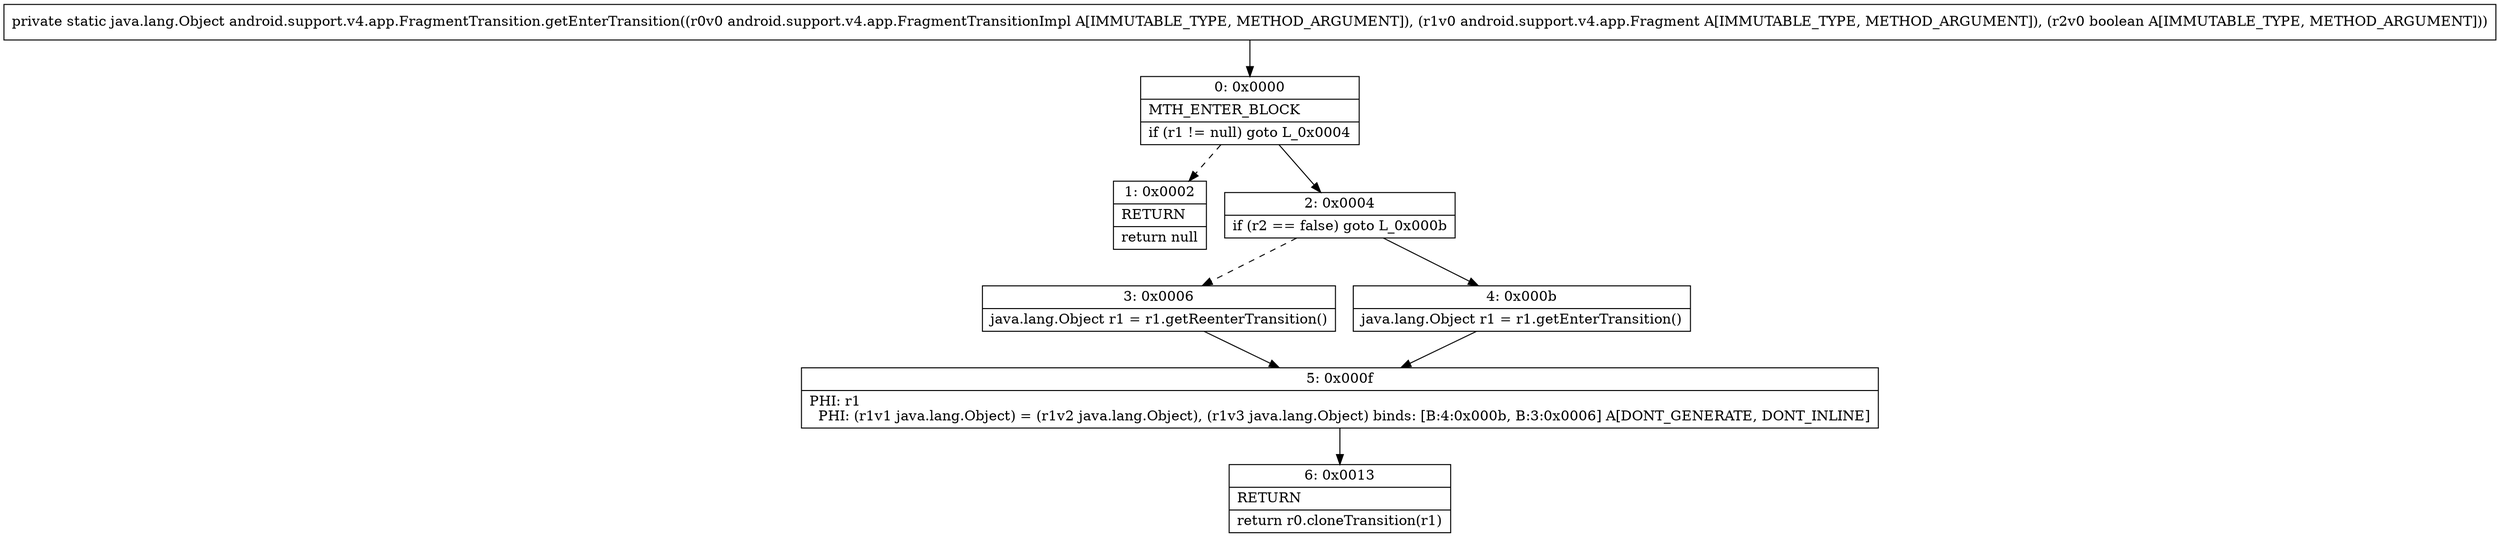 digraph "CFG forandroid.support.v4.app.FragmentTransition.getEnterTransition(Landroid\/support\/v4\/app\/FragmentTransitionImpl;Landroid\/support\/v4\/app\/Fragment;Z)Ljava\/lang\/Object;" {
Node_0 [shape=record,label="{0\:\ 0x0000|MTH_ENTER_BLOCK\l|if (r1 != null) goto L_0x0004\l}"];
Node_1 [shape=record,label="{1\:\ 0x0002|RETURN\l|return null\l}"];
Node_2 [shape=record,label="{2\:\ 0x0004|if (r2 == false) goto L_0x000b\l}"];
Node_3 [shape=record,label="{3\:\ 0x0006|java.lang.Object r1 = r1.getReenterTransition()\l}"];
Node_4 [shape=record,label="{4\:\ 0x000b|java.lang.Object r1 = r1.getEnterTransition()\l}"];
Node_5 [shape=record,label="{5\:\ 0x000f|PHI: r1 \l  PHI: (r1v1 java.lang.Object) = (r1v2 java.lang.Object), (r1v3 java.lang.Object) binds: [B:4:0x000b, B:3:0x0006] A[DONT_GENERATE, DONT_INLINE]\l}"];
Node_6 [shape=record,label="{6\:\ 0x0013|RETURN\l|return r0.cloneTransition(r1)\l}"];
MethodNode[shape=record,label="{private static java.lang.Object android.support.v4.app.FragmentTransition.getEnterTransition((r0v0 android.support.v4.app.FragmentTransitionImpl A[IMMUTABLE_TYPE, METHOD_ARGUMENT]), (r1v0 android.support.v4.app.Fragment A[IMMUTABLE_TYPE, METHOD_ARGUMENT]), (r2v0 boolean A[IMMUTABLE_TYPE, METHOD_ARGUMENT])) }"];
MethodNode -> Node_0;
Node_0 -> Node_1[style=dashed];
Node_0 -> Node_2;
Node_2 -> Node_3[style=dashed];
Node_2 -> Node_4;
Node_3 -> Node_5;
Node_4 -> Node_5;
Node_5 -> Node_6;
}

